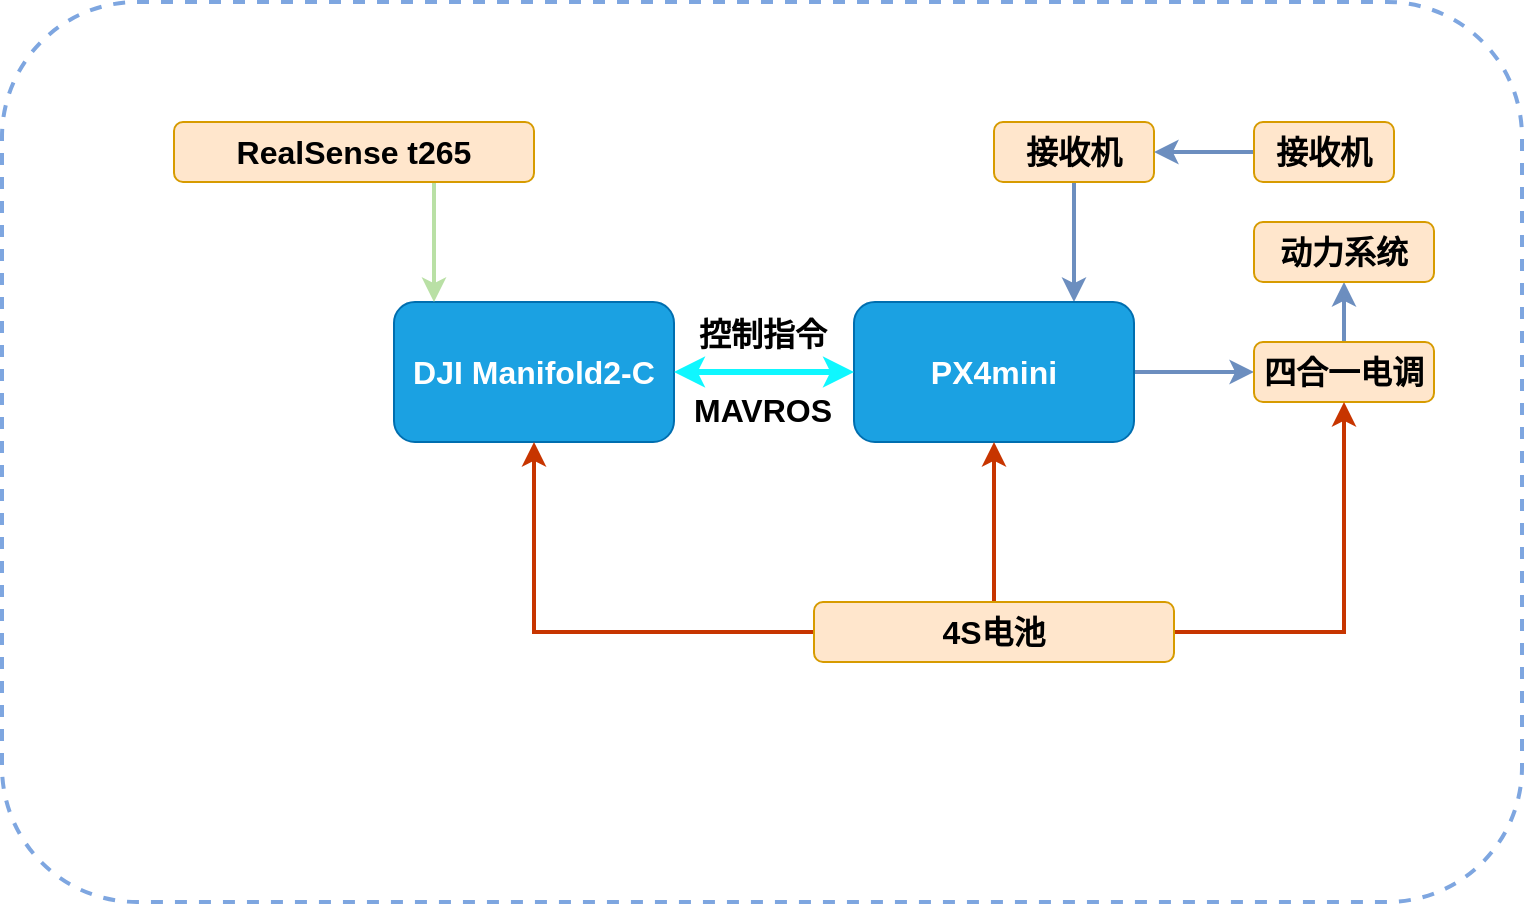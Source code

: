<mxfile version="17.1.2" type="github">
  <diagram id="yomELMWYeyq5N0NG1Ylf" name="Page-1">
    <mxGraphModel dx="1038" dy="585" grid="1" gridSize="10" guides="1" tooltips="1" connect="1" arrows="1" fold="1" page="1" pageScale="1" pageWidth="827" pageHeight="1169" math="0" shadow="0">
      <root>
        <mxCell id="0" />
        <mxCell id="1" parent="0" />
        <mxCell id="0zzU7V9C4Hx5fTkg0NLd-8" value="" style="rounded=1;whiteSpace=wrap;html=1;fontSize=16;fontColor=#FFFFFF;fillColor=none;gradientColor=#ffffff;dashed=1;strokeWidth=2;strokeColor=#7EA6E0;" parent="1" vertex="1">
          <mxGeometry x="34" y="40" width="760" height="450" as="geometry" />
        </mxCell>
        <mxCell id="0zzU7V9C4Hx5fTkg0NLd-1" value="DJI Manifold2-C" style="rounded=1;whiteSpace=wrap;html=1;fillColor=#1ba1e2;strokeColor=#006EAF;horizontal=1;fontSize=16;fontColor=#ffffff;fontStyle=1" parent="1" vertex="1">
          <mxGeometry x="230" y="190" width="140" height="70" as="geometry" />
        </mxCell>
        <mxCell id="0zzU7V9C4Hx5fTkg0NLd-3" style="edgeStyle=orthogonalEdgeStyle;rounded=0;orthogonalLoop=1;jettySize=auto;html=1;fontSize=16;fontColor=#FFFFFF;strokeColor=#B9E0A5;strokeWidth=2;" parent="1" source="0zzU7V9C4Hx5fTkg0NLd-2" edge="1">
          <mxGeometry relative="1" as="geometry">
            <mxPoint x="250" y="190" as="targetPoint" />
            <Array as="points">
              <mxPoint x="250" y="190" />
            </Array>
          </mxGeometry>
        </mxCell>
        <mxCell id="0zzU7V9C4Hx5fTkg0NLd-2" value="&lt;font color=&quot;#000000&quot;&gt;RealSense t265&lt;/font&gt;" style="rounded=1;whiteSpace=wrap;html=1;fontSize=16;fillColor=#ffe6cc;strokeColor=#d79b00;fontStyle=1" parent="1" vertex="1">
          <mxGeometry x="120" y="100" width="180" height="30" as="geometry" />
        </mxCell>
        <mxCell id="dYPsJ9rliSCnSGCHFPgP-3" value="" style="edgeStyle=orthogonalEdgeStyle;rounded=0;orthogonalLoop=1;jettySize=auto;html=1;strokeWidth=2;fillColor=#dae8fc;strokeColor=#6c8ebf;" edge="1" parent="1" source="0zzU7V9C4Hx5fTkg0NLd-9" target="0zzU7V9C4Hx5fTkg0NLd-10">
          <mxGeometry relative="1" as="geometry">
            <Array as="points">
              <mxPoint x="570" y="180" />
              <mxPoint x="570" y="180" />
            </Array>
          </mxGeometry>
        </mxCell>
        <mxCell id="0zzU7V9C4Hx5fTkg0NLd-9" value="&lt;font color=&quot;#000000&quot;&gt;接收机&lt;/font&gt;" style="rounded=1;whiteSpace=wrap;html=1;fontSize=16;fillColor=#ffe6cc;strokeColor=#d79b00;fontStyle=1" parent="1" vertex="1">
          <mxGeometry x="530" y="100" width="80" height="30" as="geometry" />
        </mxCell>
        <mxCell id="dYPsJ9rliSCnSGCHFPgP-6" value="" style="edgeStyle=orthogonalEdgeStyle;rounded=0;orthogonalLoop=1;jettySize=auto;html=1;strokeWidth=2;entryX=0;entryY=0.5;entryDx=0;entryDy=0;fillColor=#dae8fc;strokeColor=#6c8ebf;" edge="1" parent="1" source="0zzU7V9C4Hx5fTkg0NLd-10" target="dYPsJ9rliSCnSGCHFPgP-4">
          <mxGeometry relative="1" as="geometry" />
        </mxCell>
        <mxCell id="0zzU7V9C4Hx5fTkg0NLd-10" value="PX4mini" style="rounded=1;whiteSpace=wrap;html=1;fillColor=#1ba1e2;strokeColor=#006EAF;horizontal=1;fontSize=16;fontColor=#ffffff;fontStyle=1" parent="1" vertex="1">
          <mxGeometry x="460" y="190" width="140" height="70" as="geometry" />
        </mxCell>
        <mxCell id="0zzU7V9C4Hx5fTkg0NLd-12" value="" style="endArrow=classic;startArrow=classic;html=1;rounded=0;fontSize=16;fontColor=#000000;strokeColor=#0FF7FF;entryX=0;entryY=0.5;entryDx=0;entryDy=0;exitX=1;exitY=0.5;exitDx=0;exitDy=0;spacing=4;strokeWidth=3;" parent="1" source="0zzU7V9C4Hx5fTkg0NLd-1" target="0zzU7V9C4Hx5fTkg0NLd-10" edge="1">
          <mxGeometry width="50" height="50" relative="1" as="geometry">
            <mxPoint x="390" y="330" as="sourcePoint" />
            <mxPoint x="440" y="280" as="targetPoint" />
            <Array as="points" />
          </mxGeometry>
        </mxCell>
        <mxCell id="0zzU7V9C4Hx5fTkg0NLd-13" value="控制指令&lt;br&gt;&lt;br&gt;MAVROS" style="text;html=1;resizable=0;autosize=1;align=center;verticalAlign=middle;points=[];fillColor=none;strokeColor=none;rounded=0;dashed=1;fontSize=16;fontColor=#000000;fontStyle=1" parent="1" vertex="1">
          <mxGeometry x="374" y="195" width="80" height="60" as="geometry" />
        </mxCell>
        <mxCell id="dYPsJ9rliSCnSGCHFPgP-2" value="" style="edgeStyle=orthogonalEdgeStyle;rounded=0;orthogonalLoop=1;jettySize=auto;html=1;fillColor=#dae8fc;strokeColor=#6c8ebf;strokeWidth=2;" edge="1" parent="1" source="dYPsJ9rliSCnSGCHFPgP-1" target="0zzU7V9C4Hx5fTkg0NLd-9">
          <mxGeometry relative="1" as="geometry" />
        </mxCell>
        <mxCell id="dYPsJ9rliSCnSGCHFPgP-1" value="&lt;font color=&quot;#000000&quot;&gt;接收机&lt;/font&gt;" style="rounded=1;whiteSpace=wrap;html=1;fontSize=16;fillColor=#ffe6cc;strokeColor=#d79b00;fontStyle=1" vertex="1" parent="1">
          <mxGeometry x="660" y="100" width="70" height="30" as="geometry" />
        </mxCell>
        <mxCell id="dYPsJ9rliSCnSGCHFPgP-7" value="" style="edgeStyle=orthogonalEdgeStyle;rounded=0;orthogonalLoop=1;jettySize=auto;html=1;strokeWidth=2;fillColor=#dae8fc;strokeColor=#6c8ebf;" edge="1" parent="1" source="dYPsJ9rliSCnSGCHFPgP-4" target="dYPsJ9rliSCnSGCHFPgP-5">
          <mxGeometry relative="1" as="geometry" />
        </mxCell>
        <mxCell id="dYPsJ9rliSCnSGCHFPgP-4" value="&lt;font color=&quot;#000000&quot;&gt;四合一电调&lt;/font&gt;" style="rounded=1;whiteSpace=wrap;html=1;fontSize=16;fillColor=#ffe6cc;strokeColor=#d79b00;fontStyle=1" vertex="1" parent="1">
          <mxGeometry x="660" y="210" width="90" height="30" as="geometry" />
        </mxCell>
        <mxCell id="dYPsJ9rliSCnSGCHFPgP-5" value="&lt;font color=&quot;#000000&quot;&gt;动力系统&lt;br&gt;&lt;/font&gt;" style="rounded=1;whiteSpace=wrap;html=1;fontSize=16;fillColor=#ffe6cc;strokeColor=#d79b00;fontStyle=1" vertex="1" parent="1">
          <mxGeometry x="660" y="150" width="90" height="30" as="geometry" />
        </mxCell>
        <mxCell id="dYPsJ9rliSCnSGCHFPgP-11" value="" style="edgeStyle=orthogonalEdgeStyle;rounded=0;orthogonalLoop=1;jettySize=auto;html=1;strokeWidth=2;entryX=0.5;entryY=1;entryDx=0;entryDy=0;fillColor=#fa6800;strokeColor=#C73500;" edge="1" parent="1" source="dYPsJ9rliSCnSGCHFPgP-8" target="0zzU7V9C4Hx5fTkg0NLd-10">
          <mxGeometry relative="1" as="geometry" />
        </mxCell>
        <mxCell id="dYPsJ9rliSCnSGCHFPgP-14" style="edgeStyle=orthogonalEdgeStyle;rounded=0;orthogonalLoop=1;jettySize=auto;html=1;strokeWidth=2;entryX=0.5;entryY=1;entryDx=0;entryDy=0;fillColor=#fa6800;strokeColor=#C73500;" edge="1" parent="1" source="dYPsJ9rliSCnSGCHFPgP-8" target="dYPsJ9rliSCnSGCHFPgP-4">
          <mxGeometry relative="1" as="geometry" />
        </mxCell>
        <mxCell id="dYPsJ9rliSCnSGCHFPgP-15" style="edgeStyle=orthogonalEdgeStyle;rounded=0;orthogonalLoop=1;jettySize=auto;html=1;strokeWidth=2;fillColor=#fa6800;strokeColor=#C73500;" edge="1" parent="1" source="dYPsJ9rliSCnSGCHFPgP-8" target="0zzU7V9C4Hx5fTkg0NLd-1">
          <mxGeometry relative="1" as="geometry" />
        </mxCell>
        <mxCell id="dYPsJ9rliSCnSGCHFPgP-8" value="4S电池" style="rounded=1;whiteSpace=wrap;html=1;fontSize=16;fillColor=#ffe6cc;strokeColor=#d79b00;fontStyle=1" vertex="1" parent="1">
          <mxGeometry x="440" y="340" width="180" height="30" as="geometry" />
        </mxCell>
      </root>
    </mxGraphModel>
  </diagram>
</mxfile>
